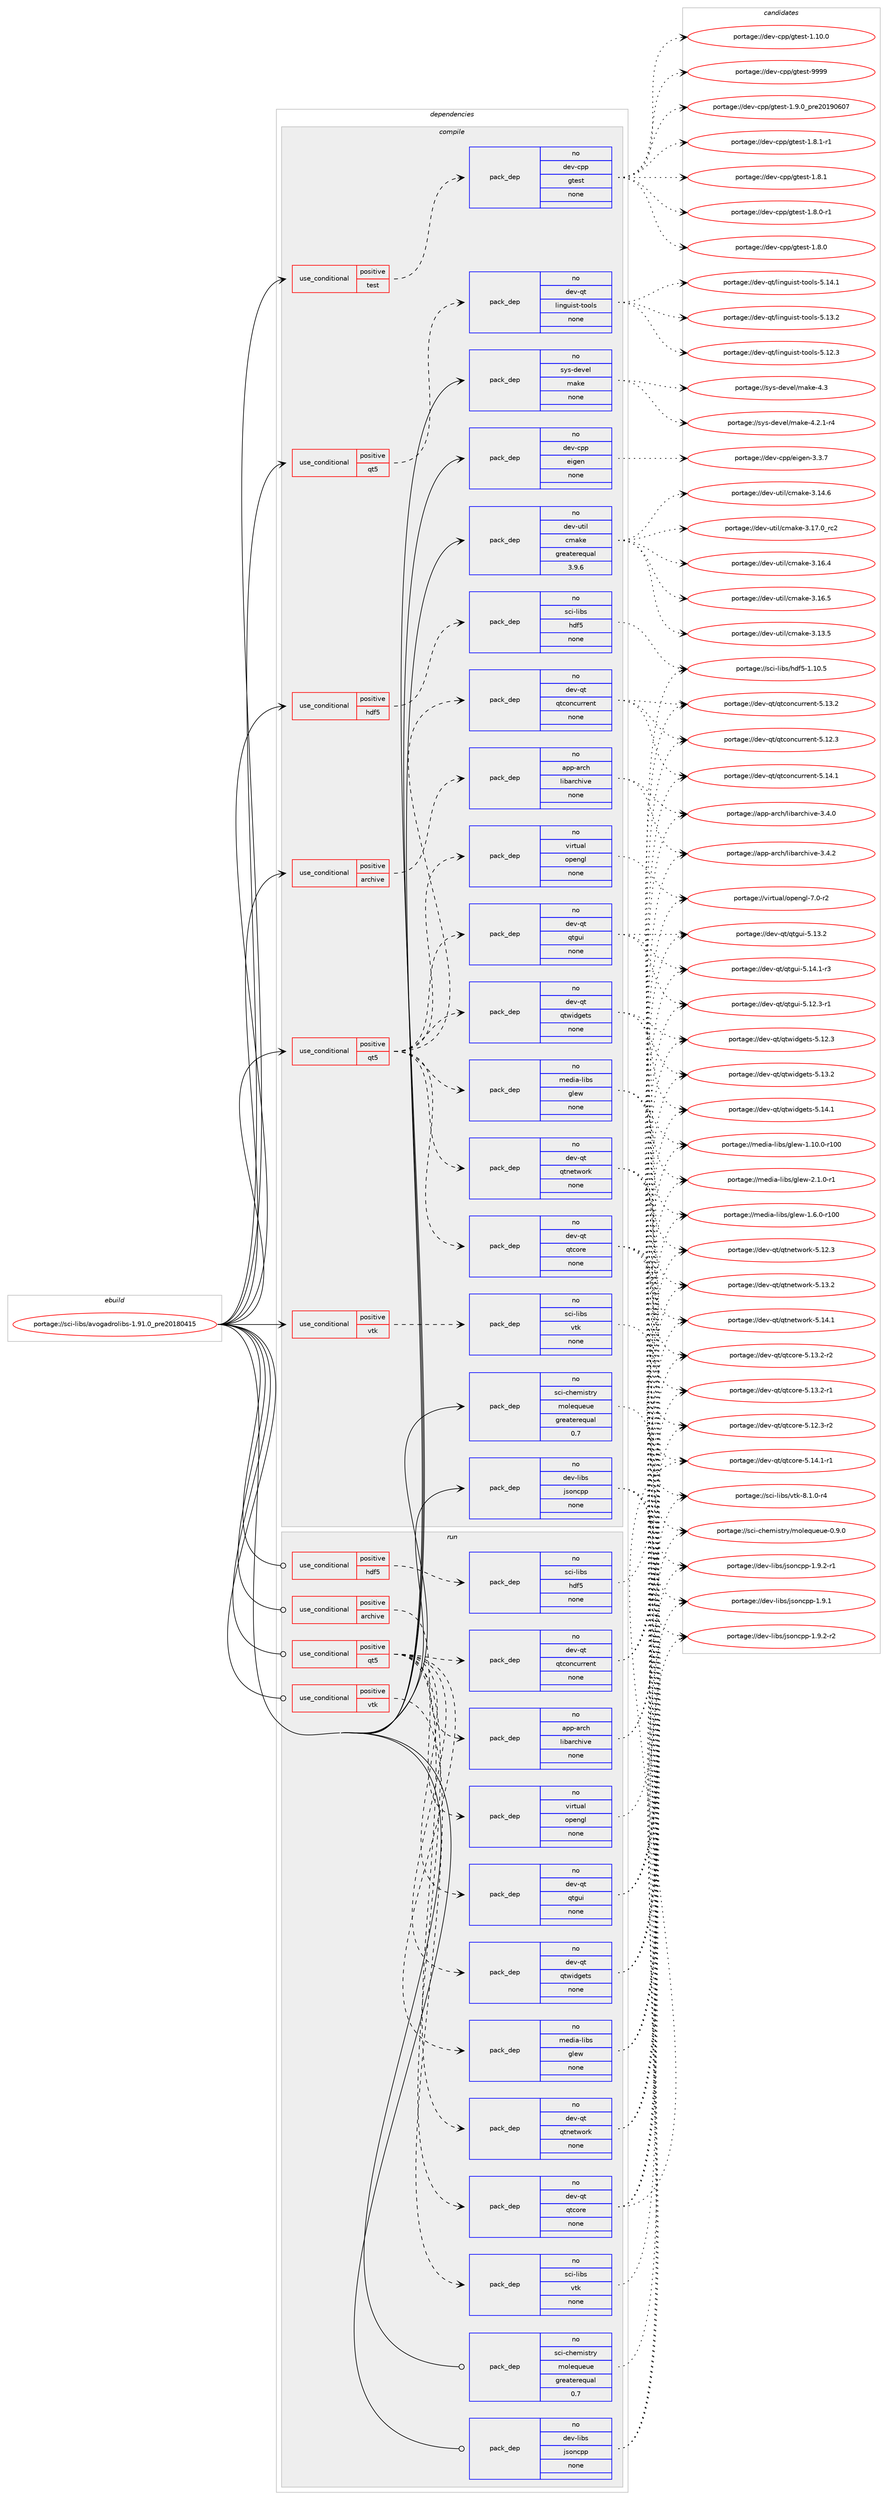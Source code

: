 digraph prolog {

# *************
# Graph options
# *************

newrank=true;
concentrate=true;
compound=true;
graph [rankdir=LR,fontname=Helvetica,fontsize=10,ranksep=1.5];#, ranksep=2.5, nodesep=0.2];
edge  [arrowhead=vee];
node  [fontname=Helvetica,fontsize=10];

# **********
# The ebuild
# **********

subgraph cluster_leftcol {
color=gray;
rank=same;
label=<<i>ebuild</i>>;
id [label="portage://sci-libs/avogadrolibs-1.91.0_pre20180415", color=red, width=4, href="../sci-libs/avogadrolibs-1.91.0_pre20180415.svg"];
}

# ****************
# The dependencies
# ****************

subgraph cluster_midcol {
color=gray;
label=<<i>dependencies</i>>;
subgraph cluster_compile {
fillcolor="#eeeeee";
style=filled;
label=<<i>compile</i>>;
subgraph cond7481 {
dependency40692 [label=<<TABLE BORDER="0" CELLBORDER="1" CELLSPACING="0" CELLPADDING="4"><TR><TD ROWSPAN="3" CELLPADDING="10">use_conditional</TD></TR><TR><TD>positive</TD></TR><TR><TD>archive</TD></TR></TABLE>>, shape=none, color=red];
subgraph pack32332 {
dependency40693 [label=<<TABLE BORDER="0" CELLBORDER="1" CELLSPACING="0" CELLPADDING="4" WIDTH="220"><TR><TD ROWSPAN="6" CELLPADDING="30">pack_dep</TD></TR><TR><TD WIDTH="110">no</TD></TR><TR><TD>app-arch</TD></TR><TR><TD>libarchive</TD></TR><TR><TD>none</TD></TR><TR><TD></TD></TR></TABLE>>, shape=none, color=blue];
}
dependency40692:e -> dependency40693:w [weight=20,style="dashed",arrowhead="vee"];
}
id:e -> dependency40692:w [weight=20,style="solid",arrowhead="vee"];
subgraph cond7482 {
dependency40694 [label=<<TABLE BORDER="0" CELLBORDER="1" CELLSPACING="0" CELLPADDING="4"><TR><TD ROWSPAN="3" CELLPADDING="10">use_conditional</TD></TR><TR><TD>positive</TD></TR><TR><TD>hdf5</TD></TR></TABLE>>, shape=none, color=red];
subgraph pack32333 {
dependency40695 [label=<<TABLE BORDER="0" CELLBORDER="1" CELLSPACING="0" CELLPADDING="4" WIDTH="220"><TR><TD ROWSPAN="6" CELLPADDING="30">pack_dep</TD></TR><TR><TD WIDTH="110">no</TD></TR><TR><TD>sci-libs</TD></TR><TR><TD>hdf5</TD></TR><TR><TD>none</TD></TR><TR><TD></TD></TR></TABLE>>, shape=none, color=blue];
}
dependency40694:e -> dependency40695:w [weight=20,style="dashed",arrowhead="vee"];
}
id:e -> dependency40694:w [weight=20,style="solid",arrowhead="vee"];
subgraph cond7483 {
dependency40696 [label=<<TABLE BORDER="0" CELLBORDER="1" CELLSPACING="0" CELLPADDING="4"><TR><TD ROWSPAN="3" CELLPADDING="10">use_conditional</TD></TR><TR><TD>positive</TD></TR><TR><TD>qt5</TD></TR></TABLE>>, shape=none, color=red];
subgraph pack32334 {
dependency40697 [label=<<TABLE BORDER="0" CELLBORDER="1" CELLSPACING="0" CELLPADDING="4" WIDTH="220"><TR><TD ROWSPAN="6" CELLPADDING="30">pack_dep</TD></TR><TR><TD WIDTH="110">no</TD></TR><TR><TD>dev-qt</TD></TR><TR><TD>linguist-tools</TD></TR><TR><TD>none</TD></TR><TR><TD></TD></TR></TABLE>>, shape=none, color=blue];
}
dependency40696:e -> dependency40697:w [weight=20,style="dashed",arrowhead="vee"];
}
id:e -> dependency40696:w [weight=20,style="solid",arrowhead="vee"];
subgraph cond7484 {
dependency40698 [label=<<TABLE BORDER="0" CELLBORDER="1" CELLSPACING="0" CELLPADDING="4"><TR><TD ROWSPAN="3" CELLPADDING="10">use_conditional</TD></TR><TR><TD>positive</TD></TR><TR><TD>qt5</TD></TR></TABLE>>, shape=none, color=red];
subgraph pack32335 {
dependency40699 [label=<<TABLE BORDER="0" CELLBORDER="1" CELLSPACING="0" CELLPADDING="4" WIDTH="220"><TR><TD ROWSPAN="6" CELLPADDING="30">pack_dep</TD></TR><TR><TD WIDTH="110">no</TD></TR><TR><TD>dev-qt</TD></TR><TR><TD>qtconcurrent</TD></TR><TR><TD>none</TD></TR><TR><TD></TD></TR></TABLE>>, shape=none, color=blue];
}
dependency40698:e -> dependency40699:w [weight=20,style="dashed",arrowhead="vee"];
subgraph pack32336 {
dependency40700 [label=<<TABLE BORDER="0" CELLBORDER="1" CELLSPACING="0" CELLPADDING="4" WIDTH="220"><TR><TD ROWSPAN="6" CELLPADDING="30">pack_dep</TD></TR><TR><TD WIDTH="110">no</TD></TR><TR><TD>dev-qt</TD></TR><TR><TD>qtcore</TD></TR><TR><TD>none</TD></TR><TR><TD></TD></TR></TABLE>>, shape=none, color=blue];
}
dependency40698:e -> dependency40700:w [weight=20,style="dashed",arrowhead="vee"];
subgraph pack32337 {
dependency40701 [label=<<TABLE BORDER="0" CELLBORDER="1" CELLSPACING="0" CELLPADDING="4" WIDTH="220"><TR><TD ROWSPAN="6" CELLPADDING="30">pack_dep</TD></TR><TR><TD WIDTH="110">no</TD></TR><TR><TD>dev-qt</TD></TR><TR><TD>qtgui</TD></TR><TR><TD>none</TD></TR><TR><TD></TD></TR></TABLE>>, shape=none, color=blue];
}
dependency40698:e -> dependency40701:w [weight=20,style="dashed",arrowhead="vee"];
subgraph pack32338 {
dependency40702 [label=<<TABLE BORDER="0" CELLBORDER="1" CELLSPACING="0" CELLPADDING="4" WIDTH="220"><TR><TD ROWSPAN="6" CELLPADDING="30">pack_dep</TD></TR><TR><TD WIDTH="110">no</TD></TR><TR><TD>dev-qt</TD></TR><TR><TD>qtnetwork</TD></TR><TR><TD>none</TD></TR><TR><TD></TD></TR></TABLE>>, shape=none, color=blue];
}
dependency40698:e -> dependency40702:w [weight=20,style="dashed",arrowhead="vee"];
subgraph pack32339 {
dependency40703 [label=<<TABLE BORDER="0" CELLBORDER="1" CELLSPACING="0" CELLPADDING="4" WIDTH="220"><TR><TD ROWSPAN="6" CELLPADDING="30">pack_dep</TD></TR><TR><TD WIDTH="110">no</TD></TR><TR><TD>dev-qt</TD></TR><TR><TD>qtwidgets</TD></TR><TR><TD>none</TD></TR><TR><TD></TD></TR></TABLE>>, shape=none, color=blue];
}
dependency40698:e -> dependency40703:w [weight=20,style="dashed",arrowhead="vee"];
subgraph pack32340 {
dependency40704 [label=<<TABLE BORDER="0" CELLBORDER="1" CELLSPACING="0" CELLPADDING="4" WIDTH="220"><TR><TD ROWSPAN="6" CELLPADDING="30">pack_dep</TD></TR><TR><TD WIDTH="110">no</TD></TR><TR><TD>media-libs</TD></TR><TR><TD>glew</TD></TR><TR><TD>none</TD></TR><TR><TD></TD></TR></TABLE>>, shape=none, color=blue];
}
dependency40698:e -> dependency40704:w [weight=20,style="dashed",arrowhead="vee"];
subgraph pack32341 {
dependency40705 [label=<<TABLE BORDER="0" CELLBORDER="1" CELLSPACING="0" CELLPADDING="4" WIDTH="220"><TR><TD ROWSPAN="6" CELLPADDING="30">pack_dep</TD></TR><TR><TD WIDTH="110">no</TD></TR><TR><TD>virtual</TD></TR><TR><TD>opengl</TD></TR><TR><TD>none</TD></TR><TR><TD></TD></TR></TABLE>>, shape=none, color=blue];
}
dependency40698:e -> dependency40705:w [weight=20,style="dashed",arrowhead="vee"];
}
id:e -> dependency40698:w [weight=20,style="solid",arrowhead="vee"];
subgraph cond7485 {
dependency40706 [label=<<TABLE BORDER="0" CELLBORDER="1" CELLSPACING="0" CELLPADDING="4"><TR><TD ROWSPAN="3" CELLPADDING="10">use_conditional</TD></TR><TR><TD>positive</TD></TR><TR><TD>test</TD></TR></TABLE>>, shape=none, color=red];
subgraph pack32342 {
dependency40707 [label=<<TABLE BORDER="0" CELLBORDER="1" CELLSPACING="0" CELLPADDING="4" WIDTH="220"><TR><TD ROWSPAN="6" CELLPADDING="30">pack_dep</TD></TR><TR><TD WIDTH="110">no</TD></TR><TR><TD>dev-cpp</TD></TR><TR><TD>gtest</TD></TR><TR><TD>none</TD></TR><TR><TD></TD></TR></TABLE>>, shape=none, color=blue];
}
dependency40706:e -> dependency40707:w [weight=20,style="dashed",arrowhead="vee"];
}
id:e -> dependency40706:w [weight=20,style="solid",arrowhead="vee"];
subgraph cond7486 {
dependency40708 [label=<<TABLE BORDER="0" CELLBORDER="1" CELLSPACING="0" CELLPADDING="4"><TR><TD ROWSPAN="3" CELLPADDING="10">use_conditional</TD></TR><TR><TD>positive</TD></TR><TR><TD>vtk</TD></TR></TABLE>>, shape=none, color=red];
subgraph pack32343 {
dependency40709 [label=<<TABLE BORDER="0" CELLBORDER="1" CELLSPACING="0" CELLPADDING="4" WIDTH="220"><TR><TD ROWSPAN="6" CELLPADDING="30">pack_dep</TD></TR><TR><TD WIDTH="110">no</TD></TR><TR><TD>sci-libs</TD></TR><TR><TD>vtk</TD></TR><TR><TD>none</TD></TR><TR><TD></TD></TR></TABLE>>, shape=none, color=blue];
}
dependency40708:e -> dependency40709:w [weight=20,style="dashed",arrowhead="vee"];
}
id:e -> dependency40708:w [weight=20,style="solid",arrowhead="vee"];
subgraph pack32344 {
dependency40710 [label=<<TABLE BORDER="0" CELLBORDER="1" CELLSPACING="0" CELLPADDING="4" WIDTH="220"><TR><TD ROWSPAN="6" CELLPADDING="30">pack_dep</TD></TR><TR><TD WIDTH="110">no</TD></TR><TR><TD>dev-cpp</TD></TR><TR><TD>eigen</TD></TR><TR><TD>none</TD></TR><TR><TD></TD></TR></TABLE>>, shape=none, color=blue];
}
id:e -> dependency40710:w [weight=20,style="solid",arrowhead="vee"];
subgraph pack32345 {
dependency40711 [label=<<TABLE BORDER="0" CELLBORDER="1" CELLSPACING="0" CELLPADDING="4" WIDTH="220"><TR><TD ROWSPAN="6" CELLPADDING="30">pack_dep</TD></TR><TR><TD WIDTH="110">no</TD></TR><TR><TD>dev-libs</TD></TR><TR><TD>jsoncpp</TD></TR><TR><TD>none</TD></TR><TR><TD></TD></TR></TABLE>>, shape=none, color=blue];
}
id:e -> dependency40711:w [weight=20,style="solid",arrowhead="vee"];
subgraph pack32346 {
dependency40712 [label=<<TABLE BORDER="0" CELLBORDER="1" CELLSPACING="0" CELLPADDING="4" WIDTH="220"><TR><TD ROWSPAN="6" CELLPADDING="30">pack_dep</TD></TR><TR><TD WIDTH="110">no</TD></TR><TR><TD>dev-util</TD></TR><TR><TD>cmake</TD></TR><TR><TD>greaterequal</TD></TR><TR><TD>3.9.6</TD></TR></TABLE>>, shape=none, color=blue];
}
id:e -> dependency40712:w [weight=20,style="solid",arrowhead="vee"];
subgraph pack32347 {
dependency40713 [label=<<TABLE BORDER="0" CELLBORDER="1" CELLSPACING="0" CELLPADDING="4" WIDTH="220"><TR><TD ROWSPAN="6" CELLPADDING="30">pack_dep</TD></TR><TR><TD WIDTH="110">no</TD></TR><TR><TD>sci-chemistry</TD></TR><TR><TD>molequeue</TD></TR><TR><TD>greaterequal</TD></TR><TR><TD>0.7</TD></TR></TABLE>>, shape=none, color=blue];
}
id:e -> dependency40713:w [weight=20,style="solid",arrowhead="vee"];
subgraph pack32348 {
dependency40714 [label=<<TABLE BORDER="0" CELLBORDER="1" CELLSPACING="0" CELLPADDING="4" WIDTH="220"><TR><TD ROWSPAN="6" CELLPADDING="30">pack_dep</TD></TR><TR><TD WIDTH="110">no</TD></TR><TR><TD>sys-devel</TD></TR><TR><TD>make</TD></TR><TR><TD>none</TD></TR><TR><TD></TD></TR></TABLE>>, shape=none, color=blue];
}
id:e -> dependency40714:w [weight=20,style="solid",arrowhead="vee"];
}
subgraph cluster_compileandrun {
fillcolor="#eeeeee";
style=filled;
label=<<i>compile and run</i>>;
}
subgraph cluster_run {
fillcolor="#eeeeee";
style=filled;
label=<<i>run</i>>;
subgraph cond7487 {
dependency40715 [label=<<TABLE BORDER="0" CELLBORDER="1" CELLSPACING="0" CELLPADDING="4"><TR><TD ROWSPAN="3" CELLPADDING="10">use_conditional</TD></TR><TR><TD>positive</TD></TR><TR><TD>archive</TD></TR></TABLE>>, shape=none, color=red];
subgraph pack32349 {
dependency40716 [label=<<TABLE BORDER="0" CELLBORDER="1" CELLSPACING="0" CELLPADDING="4" WIDTH="220"><TR><TD ROWSPAN="6" CELLPADDING="30">pack_dep</TD></TR><TR><TD WIDTH="110">no</TD></TR><TR><TD>app-arch</TD></TR><TR><TD>libarchive</TD></TR><TR><TD>none</TD></TR><TR><TD></TD></TR></TABLE>>, shape=none, color=blue];
}
dependency40715:e -> dependency40716:w [weight=20,style="dashed",arrowhead="vee"];
}
id:e -> dependency40715:w [weight=20,style="solid",arrowhead="odot"];
subgraph cond7488 {
dependency40717 [label=<<TABLE BORDER="0" CELLBORDER="1" CELLSPACING="0" CELLPADDING="4"><TR><TD ROWSPAN="3" CELLPADDING="10">use_conditional</TD></TR><TR><TD>positive</TD></TR><TR><TD>hdf5</TD></TR></TABLE>>, shape=none, color=red];
subgraph pack32350 {
dependency40718 [label=<<TABLE BORDER="0" CELLBORDER="1" CELLSPACING="0" CELLPADDING="4" WIDTH="220"><TR><TD ROWSPAN="6" CELLPADDING="30">pack_dep</TD></TR><TR><TD WIDTH="110">no</TD></TR><TR><TD>sci-libs</TD></TR><TR><TD>hdf5</TD></TR><TR><TD>none</TD></TR><TR><TD></TD></TR></TABLE>>, shape=none, color=blue];
}
dependency40717:e -> dependency40718:w [weight=20,style="dashed",arrowhead="vee"];
}
id:e -> dependency40717:w [weight=20,style="solid",arrowhead="odot"];
subgraph cond7489 {
dependency40719 [label=<<TABLE BORDER="0" CELLBORDER="1" CELLSPACING="0" CELLPADDING="4"><TR><TD ROWSPAN="3" CELLPADDING="10">use_conditional</TD></TR><TR><TD>positive</TD></TR><TR><TD>qt5</TD></TR></TABLE>>, shape=none, color=red];
subgraph pack32351 {
dependency40720 [label=<<TABLE BORDER="0" CELLBORDER="1" CELLSPACING="0" CELLPADDING="4" WIDTH="220"><TR><TD ROWSPAN="6" CELLPADDING="30">pack_dep</TD></TR><TR><TD WIDTH="110">no</TD></TR><TR><TD>dev-qt</TD></TR><TR><TD>qtconcurrent</TD></TR><TR><TD>none</TD></TR><TR><TD></TD></TR></TABLE>>, shape=none, color=blue];
}
dependency40719:e -> dependency40720:w [weight=20,style="dashed",arrowhead="vee"];
subgraph pack32352 {
dependency40721 [label=<<TABLE BORDER="0" CELLBORDER="1" CELLSPACING="0" CELLPADDING="4" WIDTH="220"><TR><TD ROWSPAN="6" CELLPADDING="30">pack_dep</TD></TR><TR><TD WIDTH="110">no</TD></TR><TR><TD>dev-qt</TD></TR><TR><TD>qtcore</TD></TR><TR><TD>none</TD></TR><TR><TD></TD></TR></TABLE>>, shape=none, color=blue];
}
dependency40719:e -> dependency40721:w [weight=20,style="dashed",arrowhead="vee"];
subgraph pack32353 {
dependency40722 [label=<<TABLE BORDER="0" CELLBORDER="1" CELLSPACING="0" CELLPADDING="4" WIDTH="220"><TR><TD ROWSPAN="6" CELLPADDING="30">pack_dep</TD></TR><TR><TD WIDTH="110">no</TD></TR><TR><TD>dev-qt</TD></TR><TR><TD>qtgui</TD></TR><TR><TD>none</TD></TR><TR><TD></TD></TR></TABLE>>, shape=none, color=blue];
}
dependency40719:e -> dependency40722:w [weight=20,style="dashed",arrowhead="vee"];
subgraph pack32354 {
dependency40723 [label=<<TABLE BORDER="0" CELLBORDER="1" CELLSPACING="0" CELLPADDING="4" WIDTH="220"><TR><TD ROWSPAN="6" CELLPADDING="30">pack_dep</TD></TR><TR><TD WIDTH="110">no</TD></TR><TR><TD>dev-qt</TD></TR><TR><TD>qtnetwork</TD></TR><TR><TD>none</TD></TR><TR><TD></TD></TR></TABLE>>, shape=none, color=blue];
}
dependency40719:e -> dependency40723:w [weight=20,style="dashed",arrowhead="vee"];
subgraph pack32355 {
dependency40724 [label=<<TABLE BORDER="0" CELLBORDER="1" CELLSPACING="0" CELLPADDING="4" WIDTH="220"><TR><TD ROWSPAN="6" CELLPADDING="30">pack_dep</TD></TR><TR><TD WIDTH="110">no</TD></TR><TR><TD>dev-qt</TD></TR><TR><TD>qtwidgets</TD></TR><TR><TD>none</TD></TR><TR><TD></TD></TR></TABLE>>, shape=none, color=blue];
}
dependency40719:e -> dependency40724:w [weight=20,style="dashed",arrowhead="vee"];
subgraph pack32356 {
dependency40725 [label=<<TABLE BORDER="0" CELLBORDER="1" CELLSPACING="0" CELLPADDING="4" WIDTH="220"><TR><TD ROWSPAN="6" CELLPADDING="30">pack_dep</TD></TR><TR><TD WIDTH="110">no</TD></TR><TR><TD>media-libs</TD></TR><TR><TD>glew</TD></TR><TR><TD>none</TD></TR><TR><TD></TD></TR></TABLE>>, shape=none, color=blue];
}
dependency40719:e -> dependency40725:w [weight=20,style="dashed",arrowhead="vee"];
subgraph pack32357 {
dependency40726 [label=<<TABLE BORDER="0" CELLBORDER="1" CELLSPACING="0" CELLPADDING="4" WIDTH="220"><TR><TD ROWSPAN="6" CELLPADDING="30">pack_dep</TD></TR><TR><TD WIDTH="110">no</TD></TR><TR><TD>virtual</TD></TR><TR><TD>opengl</TD></TR><TR><TD>none</TD></TR><TR><TD></TD></TR></TABLE>>, shape=none, color=blue];
}
dependency40719:e -> dependency40726:w [weight=20,style="dashed",arrowhead="vee"];
}
id:e -> dependency40719:w [weight=20,style="solid",arrowhead="odot"];
subgraph cond7490 {
dependency40727 [label=<<TABLE BORDER="0" CELLBORDER="1" CELLSPACING="0" CELLPADDING="4"><TR><TD ROWSPAN="3" CELLPADDING="10">use_conditional</TD></TR><TR><TD>positive</TD></TR><TR><TD>vtk</TD></TR></TABLE>>, shape=none, color=red];
subgraph pack32358 {
dependency40728 [label=<<TABLE BORDER="0" CELLBORDER="1" CELLSPACING="0" CELLPADDING="4" WIDTH="220"><TR><TD ROWSPAN="6" CELLPADDING="30">pack_dep</TD></TR><TR><TD WIDTH="110">no</TD></TR><TR><TD>sci-libs</TD></TR><TR><TD>vtk</TD></TR><TR><TD>none</TD></TR><TR><TD></TD></TR></TABLE>>, shape=none, color=blue];
}
dependency40727:e -> dependency40728:w [weight=20,style="dashed",arrowhead="vee"];
}
id:e -> dependency40727:w [weight=20,style="solid",arrowhead="odot"];
subgraph pack32359 {
dependency40729 [label=<<TABLE BORDER="0" CELLBORDER="1" CELLSPACING="0" CELLPADDING="4" WIDTH="220"><TR><TD ROWSPAN="6" CELLPADDING="30">pack_dep</TD></TR><TR><TD WIDTH="110">no</TD></TR><TR><TD>dev-libs</TD></TR><TR><TD>jsoncpp</TD></TR><TR><TD>none</TD></TR><TR><TD></TD></TR></TABLE>>, shape=none, color=blue];
}
id:e -> dependency40729:w [weight=20,style="solid",arrowhead="odot"];
subgraph pack32360 {
dependency40730 [label=<<TABLE BORDER="0" CELLBORDER="1" CELLSPACING="0" CELLPADDING="4" WIDTH="220"><TR><TD ROWSPAN="6" CELLPADDING="30">pack_dep</TD></TR><TR><TD WIDTH="110">no</TD></TR><TR><TD>sci-chemistry</TD></TR><TR><TD>molequeue</TD></TR><TR><TD>greaterequal</TD></TR><TR><TD>0.7</TD></TR></TABLE>>, shape=none, color=blue];
}
id:e -> dependency40730:w [weight=20,style="solid",arrowhead="odot"];
}
}

# **************
# The candidates
# **************

subgraph cluster_choices {
rank=same;
color=gray;
label=<<i>candidates</i>>;

subgraph choice32332 {
color=black;
nodesep=1;
choice9711211245971149910447108105989711499104105118101455146524650 [label="portage://app-arch/libarchive-3.4.2", color=red, width=4,href="../app-arch/libarchive-3.4.2.svg"];
choice9711211245971149910447108105989711499104105118101455146524648 [label="portage://app-arch/libarchive-3.4.0", color=red, width=4,href="../app-arch/libarchive-3.4.0.svg"];
dependency40693:e -> choice9711211245971149910447108105989711499104105118101455146524650:w [style=dotted,weight="100"];
dependency40693:e -> choice9711211245971149910447108105989711499104105118101455146524648:w [style=dotted,weight="100"];
}
subgraph choice32333 {
color=black;
nodesep=1;
choice115991054510810598115471041001025345494649484653 [label="portage://sci-libs/hdf5-1.10.5", color=red, width=4,href="../sci-libs/hdf5-1.10.5.svg"];
dependency40695:e -> choice115991054510810598115471041001025345494649484653:w [style=dotted,weight="100"];
}
subgraph choice32334 {
color=black;
nodesep=1;
choice10010111845113116471081051101031171051151164511611111110811545534649524649 [label="portage://dev-qt/linguist-tools-5.14.1", color=red, width=4,href="../dev-qt/linguist-tools-5.14.1.svg"];
choice10010111845113116471081051101031171051151164511611111110811545534649514650 [label="portage://dev-qt/linguist-tools-5.13.2", color=red, width=4,href="../dev-qt/linguist-tools-5.13.2.svg"];
choice10010111845113116471081051101031171051151164511611111110811545534649504651 [label="portage://dev-qt/linguist-tools-5.12.3", color=red, width=4,href="../dev-qt/linguist-tools-5.12.3.svg"];
dependency40697:e -> choice10010111845113116471081051101031171051151164511611111110811545534649524649:w [style=dotted,weight="100"];
dependency40697:e -> choice10010111845113116471081051101031171051151164511611111110811545534649514650:w [style=dotted,weight="100"];
dependency40697:e -> choice10010111845113116471081051101031171051151164511611111110811545534649504651:w [style=dotted,weight="100"];
}
subgraph choice32335 {
color=black;
nodesep=1;
choice1001011184511311647113116991111109911711411410111011645534649524649 [label="portage://dev-qt/qtconcurrent-5.14.1", color=red, width=4,href="../dev-qt/qtconcurrent-5.14.1.svg"];
choice1001011184511311647113116991111109911711411410111011645534649514650 [label="portage://dev-qt/qtconcurrent-5.13.2", color=red, width=4,href="../dev-qt/qtconcurrent-5.13.2.svg"];
choice1001011184511311647113116991111109911711411410111011645534649504651 [label="portage://dev-qt/qtconcurrent-5.12.3", color=red, width=4,href="../dev-qt/qtconcurrent-5.12.3.svg"];
dependency40699:e -> choice1001011184511311647113116991111109911711411410111011645534649524649:w [style=dotted,weight="100"];
dependency40699:e -> choice1001011184511311647113116991111109911711411410111011645534649514650:w [style=dotted,weight="100"];
dependency40699:e -> choice1001011184511311647113116991111109911711411410111011645534649504651:w [style=dotted,weight="100"];
}
subgraph choice32336 {
color=black;
nodesep=1;
choice100101118451131164711311699111114101455346495246494511449 [label="portage://dev-qt/qtcore-5.14.1-r1", color=red, width=4,href="../dev-qt/qtcore-5.14.1-r1.svg"];
choice100101118451131164711311699111114101455346495146504511450 [label="portage://dev-qt/qtcore-5.13.2-r2", color=red, width=4,href="../dev-qt/qtcore-5.13.2-r2.svg"];
choice100101118451131164711311699111114101455346495146504511449 [label="portage://dev-qt/qtcore-5.13.2-r1", color=red, width=4,href="../dev-qt/qtcore-5.13.2-r1.svg"];
choice100101118451131164711311699111114101455346495046514511450 [label="portage://dev-qt/qtcore-5.12.3-r2", color=red, width=4,href="../dev-qt/qtcore-5.12.3-r2.svg"];
dependency40700:e -> choice100101118451131164711311699111114101455346495246494511449:w [style=dotted,weight="100"];
dependency40700:e -> choice100101118451131164711311699111114101455346495146504511450:w [style=dotted,weight="100"];
dependency40700:e -> choice100101118451131164711311699111114101455346495146504511449:w [style=dotted,weight="100"];
dependency40700:e -> choice100101118451131164711311699111114101455346495046514511450:w [style=dotted,weight="100"];
}
subgraph choice32337 {
color=black;
nodesep=1;
choice1001011184511311647113116103117105455346495246494511451 [label="portage://dev-qt/qtgui-5.14.1-r3", color=red, width=4,href="../dev-qt/qtgui-5.14.1-r3.svg"];
choice100101118451131164711311610311710545534649514650 [label="portage://dev-qt/qtgui-5.13.2", color=red, width=4,href="../dev-qt/qtgui-5.13.2.svg"];
choice1001011184511311647113116103117105455346495046514511449 [label="portage://dev-qt/qtgui-5.12.3-r1", color=red, width=4,href="../dev-qt/qtgui-5.12.3-r1.svg"];
dependency40701:e -> choice1001011184511311647113116103117105455346495246494511451:w [style=dotted,weight="100"];
dependency40701:e -> choice100101118451131164711311610311710545534649514650:w [style=dotted,weight="100"];
dependency40701:e -> choice1001011184511311647113116103117105455346495046514511449:w [style=dotted,weight="100"];
}
subgraph choice32338 {
color=black;
nodesep=1;
choice100101118451131164711311611010111611911111410745534649524649 [label="portage://dev-qt/qtnetwork-5.14.1", color=red, width=4,href="../dev-qt/qtnetwork-5.14.1.svg"];
choice100101118451131164711311611010111611911111410745534649514650 [label="portage://dev-qt/qtnetwork-5.13.2", color=red, width=4,href="../dev-qt/qtnetwork-5.13.2.svg"];
choice100101118451131164711311611010111611911111410745534649504651 [label="portage://dev-qt/qtnetwork-5.12.3", color=red, width=4,href="../dev-qt/qtnetwork-5.12.3.svg"];
dependency40702:e -> choice100101118451131164711311611010111611911111410745534649524649:w [style=dotted,weight="100"];
dependency40702:e -> choice100101118451131164711311611010111611911111410745534649514650:w [style=dotted,weight="100"];
dependency40702:e -> choice100101118451131164711311611010111611911111410745534649504651:w [style=dotted,weight="100"];
}
subgraph choice32339 {
color=black;
nodesep=1;
choice100101118451131164711311611910510010310111611545534649524649 [label="portage://dev-qt/qtwidgets-5.14.1", color=red, width=4,href="../dev-qt/qtwidgets-5.14.1.svg"];
choice100101118451131164711311611910510010310111611545534649514650 [label="portage://dev-qt/qtwidgets-5.13.2", color=red, width=4,href="../dev-qt/qtwidgets-5.13.2.svg"];
choice100101118451131164711311611910510010310111611545534649504651 [label="portage://dev-qt/qtwidgets-5.12.3", color=red, width=4,href="../dev-qt/qtwidgets-5.12.3.svg"];
dependency40703:e -> choice100101118451131164711311611910510010310111611545534649524649:w [style=dotted,weight="100"];
dependency40703:e -> choice100101118451131164711311611910510010310111611545534649514650:w [style=dotted,weight="100"];
dependency40703:e -> choice100101118451131164711311611910510010310111611545534649504651:w [style=dotted,weight="100"];
}
subgraph choice32340 {
color=black;
nodesep=1;
choice109101100105974510810598115471031081011194550464946484511449 [label="portage://media-libs/glew-2.1.0-r1", color=red, width=4,href="../media-libs/glew-2.1.0-r1.svg"];
choice1091011001059745108105981154710310810111945494654464845114494848 [label="portage://media-libs/glew-1.6.0-r100", color=red, width=4,href="../media-libs/glew-1.6.0-r100.svg"];
choice109101100105974510810598115471031081011194549464948464845114494848 [label="portage://media-libs/glew-1.10.0-r100", color=red, width=4,href="../media-libs/glew-1.10.0-r100.svg"];
dependency40704:e -> choice109101100105974510810598115471031081011194550464946484511449:w [style=dotted,weight="100"];
dependency40704:e -> choice1091011001059745108105981154710310810111945494654464845114494848:w [style=dotted,weight="100"];
dependency40704:e -> choice109101100105974510810598115471031081011194549464948464845114494848:w [style=dotted,weight="100"];
}
subgraph choice32341 {
color=black;
nodesep=1;
choice1181051141161179710847111112101110103108455546484511450 [label="portage://virtual/opengl-7.0-r2", color=red, width=4,href="../virtual/opengl-7.0-r2.svg"];
dependency40705:e -> choice1181051141161179710847111112101110103108455546484511450:w [style=dotted,weight="100"];
}
subgraph choice32342 {
color=black;
nodesep=1;
choice1001011184599112112471031161011151164557575757 [label="portage://dev-cpp/gtest-9999", color=red, width=4,href="../dev-cpp/gtest-9999.svg"];
choice100101118459911211247103116101115116454946574648951121141015048495748544855 [label="portage://dev-cpp/gtest-1.9.0_pre20190607", color=red, width=4,href="../dev-cpp/gtest-1.9.0_pre20190607.svg"];
choice1001011184599112112471031161011151164549465646494511449 [label="portage://dev-cpp/gtest-1.8.1-r1", color=red, width=4,href="../dev-cpp/gtest-1.8.1-r1.svg"];
choice100101118459911211247103116101115116454946564649 [label="portage://dev-cpp/gtest-1.8.1", color=red, width=4,href="../dev-cpp/gtest-1.8.1.svg"];
choice1001011184599112112471031161011151164549465646484511449 [label="portage://dev-cpp/gtest-1.8.0-r1", color=red, width=4,href="../dev-cpp/gtest-1.8.0-r1.svg"];
choice100101118459911211247103116101115116454946564648 [label="portage://dev-cpp/gtest-1.8.0", color=red, width=4,href="../dev-cpp/gtest-1.8.0.svg"];
choice10010111845991121124710311610111511645494649484648 [label="portage://dev-cpp/gtest-1.10.0", color=red, width=4,href="../dev-cpp/gtest-1.10.0.svg"];
dependency40707:e -> choice1001011184599112112471031161011151164557575757:w [style=dotted,weight="100"];
dependency40707:e -> choice100101118459911211247103116101115116454946574648951121141015048495748544855:w [style=dotted,weight="100"];
dependency40707:e -> choice1001011184599112112471031161011151164549465646494511449:w [style=dotted,weight="100"];
dependency40707:e -> choice100101118459911211247103116101115116454946564649:w [style=dotted,weight="100"];
dependency40707:e -> choice1001011184599112112471031161011151164549465646484511449:w [style=dotted,weight="100"];
dependency40707:e -> choice100101118459911211247103116101115116454946564648:w [style=dotted,weight="100"];
dependency40707:e -> choice10010111845991121124710311610111511645494649484648:w [style=dotted,weight="100"];
}
subgraph choice32343 {
color=black;
nodesep=1;
choice115991054510810598115471181161074556464946484511452 [label="portage://sci-libs/vtk-8.1.0-r4", color=red, width=4,href="../sci-libs/vtk-8.1.0-r4.svg"];
dependency40709:e -> choice115991054510810598115471181161074556464946484511452:w [style=dotted,weight="100"];
}
subgraph choice32344 {
color=black;
nodesep=1;
choice100101118459911211247101105103101110455146514655 [label="portage://dev-cpp/eigen-3.3.7", color=red, width=4,href="../dev-cpp/eigen-3.3.7.svg"];
dependency40710:e -> choice100101118459911211247101105103101110455146514655:w [style=dotted,weight="100"];
}
subgraph choice32345 {
color=black;
nodesep=1;
choice100101118451081059811547106115111110991121124549465746504511450 [label="portage://dev-libs/jsoncpp-1.9.2-r2", color=red, width=4,href="../dev-libs/jsoncpp-1.9.2-r2.svg"];
choice100101118451081059811547106115111110991121124549465746504511449 [label="portage://dev-libs/jsoncpp-1.9.2-r1", color=red, width=4,href="../dev-libs/jsoncpp-1.9.2-r1.svg"];
choice10010111845108105981154710611511111099112112454946574649 [label="portage://dev-libs/jsoncpp-1.9.1", color=red, width=4,href="../dev-libs/jsoncpp-1.9.1.svg"];
dependency40711:e -> choice100101118451081059811547106115111110991121124549465746504511450:w [style=dotted,weight="100"];
dependency40711:e -> choice100101118451081059811547106115111110991121124549465746504511449:w [style=dotted,weight="100"];
dependency40711:e -> choice10010111845108105981154710611511111099112112454946574649:w [style=dotted,weight="100"];
}
subgraph choice32346 {
color=black;
nodesep=1;
choice1001011184511711610510847991099710710145514649554648951149950 [label="portage://dev-util/cmake-3.17.0_rc2", color=red, width=4,href="../dev-util/cmake-3.17.0_rc2.svg"];
choice1001011184511711610510847991099710710145514649544653 [label="portage://dev-util/cmake-3.16.5", color=red, width=4,href="../dev-util/cmake-3.16.5.svg"];
choice1001011184511711610510847991099710710145514649544652 [label="portage://dev-util/cmake-3.16.4", color=red, width=4,href="../dev-util/cmake-3.16.4.svg"];
choice1001011184511711610510847991099710710145514649524654 [label="portage://dev-util/cmake-3.14.6", color=red, width=4,href="../dev-util/cmake-3.14.6.svg"];
choice1001011184511711610510847991099710710145514649514653 [label="portage://dev-util/cmake-3.13.5", color=red, width=4,href="../dev-util/cmake-3.13.5.svg"];
dependency40712:e -> choice1001011184511711610510847991099710710145514649554648951149950:w [style=dotted,weight="100"];
dependency40712:e -> choice1001011184511711610510847991099710710145514649544653:w [style=dotted,weight="100"];
dependency40712:e -> choice1001011184511711610510847991099710710145514649544652:w [style=dotted,weight="100"];
dependency40712:e -> choice1001011184511711610510847991099710710145514649524654:w [style=dotted,weight="100"];
dependency40712:e -> choice1001011184511711610510847991099710710145514649514653:w [style=dotted,weight="100"];
}
subgraph choice32347 {
color=black;
nodesep=1;
choice11599105459910410110910511511611412147109111108101113117101117101454846574648 [label="portage://sci-chemistry/molequeue-0.9.0", color=red, width=4,href="../sci-chemistry/molequeue-0.9.0.svg"];
dependency40713:e -> choice11599105459910410110910511511611412147109111108101113117101117101454846574648:w [style=dotted,weight="100"];
}
subgraph choice32348 {
color=black;
nodesep=1;
choice11512111545100101118101108471099710710145524651 [label="portage://sys-devel/make-4.3", color=red, width=4,href="../sys-devel/make-4.3.svg"];
choice1151211154510010111810110847109971071014552465046494511452 [label="portage://sys-devel/make-4.2.1-r4", color=red, width=4,href="../sys-devel/make-4.2.1-r4.svg"];
dependency40714:e -> choice11512111545100101118101108471099710710145524651:w [style=dotted,weight="100"];
dependency40714:e -> choice1151211154510010111810110847109971071014552465046494511452:w [style=dotted,weight="100"];
}
subgraph choice32349 {
color=black;
nodesep=1;
choice9711211245971149910447108105989711499104105118101455146524650 [label="portage://app-arch/libarchive-3.4.2", color=red, width=4,href="../app-arch/libarchive-3.4.2.svg"];
choice9711211245971149910447108105989711499104105118101455146524648 [label="portage://app-arch/libarchive-3.4.0", color=red, width=4,href="../app-arch/libarchive-3.4.0.svg"];
dependency40716:e -> choice9711211245971149910447108105989711499104105118101455146524650:w [style=dotted,weight="100"];
dependency40716:e -> choice9711211245971149910447108105989711499104105118101455146524648:w [style=dotted,weight="100"];
}
subgraph choice32350 {
color=black;
nodesep=1;
choice115991054510810598115471041001025345494649484653 [label="portage://sci-libs/hdf5-1.10.5", color=red, width=4,href="../sci-libs/hdf5-1.10.5.svg"];
dependency40718:e -> choice115991054510810598115471041001025345494649484653:w [style=dotted,weight="100"];
}
subgraph choice32351 {
color=black;
nodesep=1;
choice1001011184511311647113116991111109911711411410111011645534649524649 [label="portage://dev-qt/qtconcurrent-5.14.1", color=red, width=4,href="../dev-qt/qtconcurrent-5.14.1.svg"];
choice1001011184511311647113116991111109911711411410111011645534649514650 [label="portage://dev-qt/qtconcurrent-5.13.2", color=red, width=4,href="../dev-qt/qtconcurrent-5.13.2.svg"];
choice1001011184511311647113116991111109911711411410111011645534649504651 [label="portage://dev-qt/qtconcurrent-5.12.3", color=red, width=4,href="../dev-qt/qtconcurrent-5.12.3.svg"];
dependency40720:e -> choice1001011184511311647113116991111109911711411410111011645534649524649:w [style=dotted,weight="100"];
dependency40720:e -> choice1001011184511311647113116991111109911711411410111011645534649514650:w [style=dotted,weight="100"];
dependency40720:e -> choice1001011184511311647113116991111109911711411410111011645534649504651:w [style=dotted,weight="100"];
}
subgraph choice32352 {
color=black;
nodesep=1;
choice100101118451131164711311699111114101455346495246494511449 [label="portage://dev-qt/qtcore-5.14.1-r1", color=red, width=4,href="../dev-qt/qtcore-5.14.1-r1.svg"];
choice100101118451131164711311699111114101455346495146504511450 [label="portage://dev-qt/qtcore-5.13.2-r2", color=red, width=4,href="../dev-qt/qtcore-5.13.2-r2.svg"];
choice100101118451131164711311699111114101455346495146504511449 [label="portage://dev-qt/qtcore-5.13.2-r1", color=red, width=4,href="../dev-qt/qtcore-5.13.2-r1.svg"];
choice100101118451131164711311699111114101455346495046514511450 [label="portage://dev-qt/qtcore-5.12.3-r2", color=red, width=4,href="../dev-qt/qtcore-5.12.3-r2.svg"];
dependency40721:e -> choice100101118451131164711311699111114101455346495246494511449:w [style=dotted,weight="100"];
dependency40721:e -> choice100101118451131164711311699111114101455346495146504511450:w [style=dotted,weight="100"];
dependency40721:e -> choice100101118451131164711311699111114101455346495146504511449:w [style=dotted,weight="100"];
dependency40721:e -> choice100101118451131164711311699111114101455346495046514511450:w [style=dotted,weight="100"];
}
subgraph choice32353 {
color=black;
nodesep=1;
choice1001011184511311647113116103117105455346495246494511451 [label="portage://dev-qt/qtgui-5.14.1-r3", color=red, width=4,href="../dev-qt/qtgui-5.14.1-r3.svg"];
choice100101118451131164711311610311710545534649514650 [label="portage://dev-qt/qtgui-5.13.2", color=red, width=4,href="../dev-qt/qtgui-5.13.2.svg"];
choice1001011184511311647113116103117105455346495046514511449 [label="portage://dev-qt/qtgui-5.12.3-r1", color=red, width=4,href="../dev-qt/qtgui-5.12.3-r1.svg"];
dependency40722:e -> choice1001011184511311647113116103117105455346495246494511451:w [style=dotted,weight="100"];
dependency40722:e -> choice100101118451131164711311610311710545534649514650:w [style=dotted,weight="100"];
dependency40722:e -> choice1001011184511311647113116103117105455346495046514511449:w [style=dotted,weight="100"];
}
subgraph choice32354 {
color=black;
nodesep=1;
choice100101118451131164711311611010111611911111410745534649524649 [label="portage://dev-qt/qtnetwork-5.14.1", color=red, width=4,href="../dev-qt/qtnetwork-5.14.1.svg"];
choice100101118451131164711311611010111611911111410745534649514650 [label="portage://dev-qt/qtnetwork-5.13.2", color=red, width=4,href="../dev-qt/qtnetwork-5.13.2.svg"];
choice100101118451131164711311611010111611911111410745534649504651 [label="portage://dev-qt/qtnetwork-5.12.3", color=red, width=4,href="../dev-qt/qtnetwork-5.12.3.svg"];
dependency40723:e -> choice100101118451131164711311611010111611911111410745534649524649:w [style=dotted,weight="100"];
dependency40723:e -> choice100101118451131164711311611010111611911111410745534649514650:w [style=dotted,weight="100"];
dependency40723:e -> choice100101118451131164711311611010111611911111410745534649504651:w [style=dotted,weight="100"];
}
subgraph choice32355 {
color=black;
nodesep=1;
choice100101118451131164711311611910510010310111611545534649524649 [label="portage://dev-qt/qtwidgets-5.14.1", color=red, width=4,href="../dev-qt/qtwidgets-5.14.1.svg"];
choice100101118451131164711311611910510010310111611545534649514650 [label="portage://dev-qt/qtwidgets-5.13.2", color=red, width=4,href="../dev-qt/qtwidgets-5.13.2.svg"];
choice100101118451131164711311611910510010310111611545534649504651 [label="portage://dev-qt/qtwidgets-5.12.3", color=red, width=4,href="../dev-qt/qtwidgets-5.12.3.svg"];
dependency40724:e -> choice100101118451131164711311611910510010310111611545534649524649:w [style=dotted,weight="100"];
dependency40724:e -> choice100101118451131164711311611910510010310111611545534649514650:w [style=dotted,weight="100"];
dependency40724:e -> choice100101118451131164711311611910510010310111611545534649504651:w [style=dotted,weight="100"];
}
subgraph choice32356 {
color=black;
nodesep=1;
choice109101100105974510810598115471031081011194550464946484511449 [label="portage://media-libs/glew-2.1.0-r1", color=red, width=4,href="../media-libs/glew-2.1.0-r1.svg"];
choice1091011001059745108105981154710310810111945494654464845114494848 [label="portage://media-libs/glew-1.6.0-r100", color=red, width=4,href="../media-libs/glew-1.6.0-r100.svg"];
choice109101100105974510810598115471031081011194549464948464845114494848 [label="portage://media-libs/glew-1.10.0-r100", color=red, width=4,href="../media-libs/glew-1.10.0-r100.svg"];
dependency40725:e -> choice109101100105974510810598115471031081011194550464946484511449:w [style=dotted,weight="100"];
dependency40725:e -> choice1091011001059745108105981154710310810111945494654464845114494848:w [style=dotted,weight="100"];
dependency40725:e -> choice109101100105974510810598115471031081011194549464948464845114494848:w [style=dotted,weight="100"];
}
subgraph choice32357 {
color=black;
nodesep=1;
choice1181051141161179710847111112101110103108455546484511450 [label="portage://virtual/opengl-7.0-r2", color=red, width=4,href="../virtual/opengl-7.0-r2.svg"];
dependency40726:e -> choice1181051141161179710847111112101110103108455546484511450:w [style=dotted,weight="100"];
}
subgraph choice32358 {
color=black;
nodesep=1;
choice115991054510810598115471181161074556464946484511452 [label="portage://sci-libs/vtk-8.1.0-r4", color=red, width=4,href="../sci-libs/vtk-8.1.0-r4.svg"];
dependency40728:e -> choice115991054510810598115471181161074556464946484511452:w [style=dotted,weight="100"];
}
subgraph choice32359 {
color=black;
nodesep=1;
choice100101118451081059811547106115111110991121124549465746504511450 [label="portage://dev-libs/jsoncpp-1.9.2-r2", color=red, width=4,href="../dev-libs/jsoncpp-1.9.2-r2.svg"];
choice100101118451081059811547106115111110991121124549465746504511449 [label="portage://dev-libs/jsoncpp-1.9.2-r1", color=red, width=4,href="../dev-libs/jsoncpp-1.9.2-r1.svg"];
choice10010111845108105981154710611511111099112112454946574649 [label="portage://dev-libs/jsoncpp-1.9.1", color=red, width=4,href="../dev-libs/jsoncpp-1.9.1.svg"];
dependency40729:e -> choice100101118451081059811547106115111110991121124549465746504511450:w [style=dotted,weight="100"];
dependency40729:e -> choice100101118451081059811547106115111110991121124549465746504511449:w [style=dotted,weight="100"];
dependency40729:e -> choice10010111845108105981154710611511111099112112454946574649:w [style=dotted,weight="100"];
}
subgraph choice32360 {
color=black;
nodesep=1;
choice11599105459910410110910511511611412147109111108101113117101117101454846574648 [label="portage://sci-chemistry/molequeue-0.9.0", color=red, width=4,href="../sci-chemistry/molequeue-0.9.0.svg"];
dependency40730:e -> choice11599105459910410110910511511611412147109111108101113117101117101454846574648:w [style=dotted,weight="100"];
}
}

}
